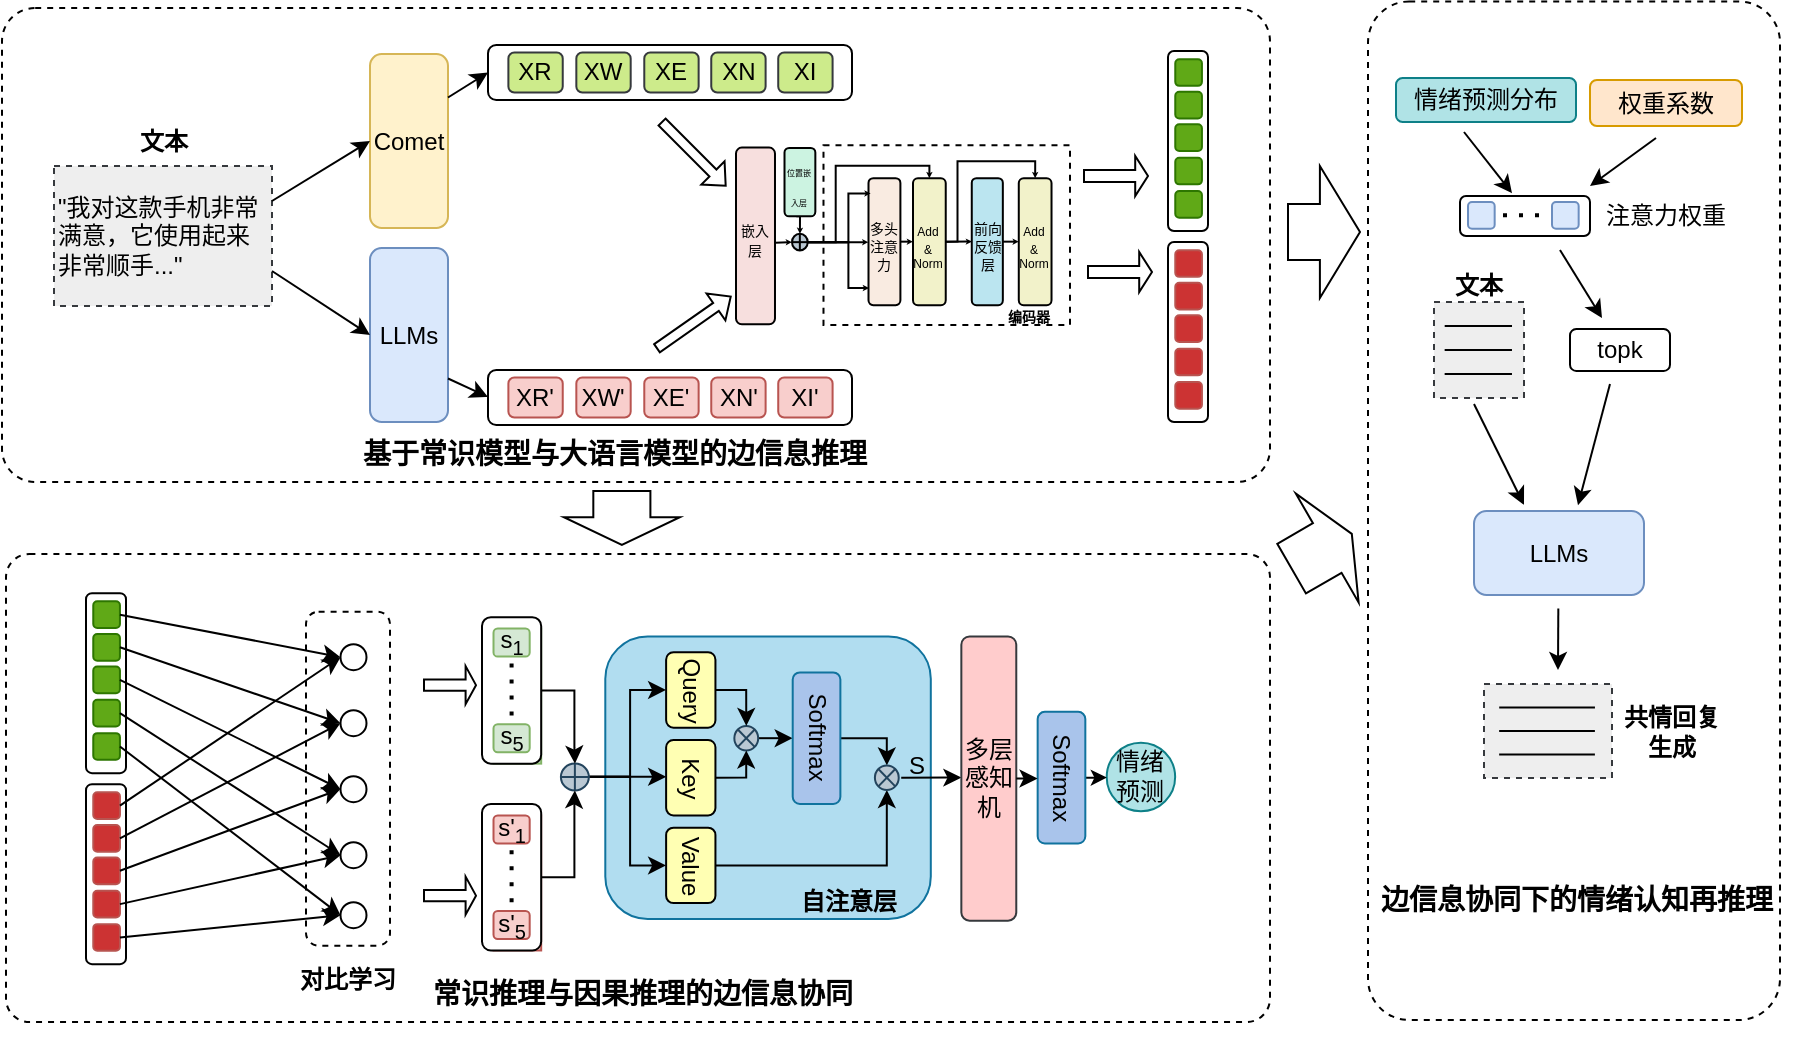 <mxfile version="24.0.1" type="github">
  <diagram name="第 1 页" id="E3gvmm7QXCJdXxmauFpD">
    <mxGraphModel dx="1789" dy="-487" grid="0" gridSize="10" guides="1" tooltips="1" connect="1" arrows="1" fold="1" page="0" pageScale="1" pageWidth="827" pageHeight="1169" math="0" shadow="0">
      <root>
        <mxCell id="0" />
        <mxCell id="1" parent="0" />
        <mxCell id="VYlJ1421ErhGMHmV_IGk-86" value="" style="rounded=1;whiteSpace=wrap;html=1;dashed=1;arcSize=7;" parent="1" vertex="1">
          <mxGeometry x="-396" y="1294" width="634" height="237" as="geometry" />
        </mxCell>
        <mxCell id="IsrD2tZtUcg1wsm33_JZ-1" value="&lt;div style=&quot;&quot;&gt;&quot;我对这款手机非常满意，它使用起来非常顺手...&quot;&lt;/div&gt;" style="rounded=0;whiteSpace=wrap;html=1;fillColor=#eeeeee;strokeColor=#36393d;align=left;dashed=1;glass=0;shadow=0;textShadow=0;" parent="1" vertex="1">
          <mxGeometry x="-370" y="1373" width="109" height="70" as="geometry" />
        </mxCell>
        <mxCell id="IsrD2tZtUcg1wsm33_JZ-4" style="edgeStyle=orthogonalEdgeStyle;rounded=0;orthogonalLoop=1;jettySize=auto;html=1;exitX=0.5;exitY=1;exitDx=0;exitDy=0;" parent="1" edge="1">
          <mxGeometry relative="1" as="geometry">
            <mxPoint x="-184.5" y="1386" as="sourcePoint" />
            <mxPoint x="-184.5" y="1386" as="targetPoint" />
          </mxGeometry>
        </mxCell>
        <mxCell id="IsrD2tZtUcg1wsm33_JZ-18" value="LLMs" style="rounded=1;whiteSpace=wrap;html=1;fillColor=#dae8fc;strokeColor=#6c8ebf;" parent="1" vertex="1">
          <mxGeometry x="-212" y="1414" width="39" height="87" as="geometry" />
        </mxCell>
        <mxCell id="Lb2ipH2LxgYpwke2-ka6-152" value="&lt;b&gt;文本&lt;/b&gt;" style="text;html=1;align=center;verticalAlign=middle;whiteSpace=wrap;rounded=0;" parent="1" vertex="1">
          <mxGeometry x="-345.5" y="1345.5" width="60" height="30" as="geometry" />
        </mxCell>
        <mxCell id="Lb2ipH2LxgYpwke2-ka6-155" value="" style="endArrow=classic;html=1;rounded=0;exitX=1;exitY=0.75;exitDx=0;exitDy=0;entryX=0;entryY=0.5;entryDx=0;entryDy=0;" parent="1" source="IsrD2tZtUcg1wsm33_JZ-1" target="IsrD2tZtUcg1wsm33_JZ-18" edge="1">
          <mxGeometry width="50" height="50" relative="1" as="geometry">
            <mxPoint x="-308" y="1552.5" as="sourcePoint" />
            <mxPoint x="-258" y="1502.5" as="targetPoint" />
          </mxGeometry>
        </mxCell>
        <mxCell id="VYlJ1421ErhGMHmV_IGk-4" value="Comet" style="rounded=1;whiteSpace=wrap;html=1;fillColor=#fff2cc;strokeColor=#d6b656;" parent="1" vertex="1">
          <mxGeometry x="-212" y="1317" width="39" height="87" as="geometry" />
        </mxCell>
        <mxCell id="VYlJ1421ErhGMHmV_IGk-5" value="" style="endArrow=classic;html=1;rounded=0;exitX=1;exitY=0.25;exitDx=0;exitDy=0;entryX=0;entryY=0.5;entryDx=0;entryDy=0;" parent="1" source="IsrD2tZtUcg1wsm33_JZ-1" target="VYlJ1421ErhGMHmV_IGk-4" edge="1">
          <mxGeometry width="50" height="50" relative="1" as="geometry">
            <mxPoint x="97" y="1343" as="sourcePoint" />
            <mxPoint x="147" y="1293" as="targetPoint" />
          </mxGeometry>
        </mxCell>
        <mxCell id="VYlJ1421ErhGMHmV_IGk-9" value="" style="group" parent="1" vertex="1" connectable="0">
          <mxGeometry x="-153" y="1312.5" width="182" height="27.5" as="geometry" />
        </mxCell>
        <mxCell id="VYlJ1421ErhGMHmV_IGk-6" value="" style="rounded=1;whiteSpace=wrap;html=1;" parent="VYlJ1421ErhGMHmV_IGk-9" vertex="1">
          <mxGeometry width="182" height="27.5" as="geometry" />
        </mxCell>
        <mxCell id="IsrD2tZtUcg1wsm33_JZ-76" value="XW" style="rounded=1;whiteSpace=wrap;html=1;fillColor=#cdeb8b;strokeColor=#36393d;" parent="VYlJ1421ErhGMHmV_IGk-9" vertex="1">
          <mxGeometry x="44.165" y="3.75" width="27.179" height="20" as="geometry" />
        </mxCell>
        <mxCell id="IsrD2tZtUcg1wsm33_JZ-75" value="XR" style="rounded=1;whiteSpace=wrap;html=1;fillColor=#cdeb8b;strokeColor=#36393d;" parent="VYlJ1421ErhGMHmV_IGk-9" vertex="1">
          <mxGeometry x="10.192" y="3.75" width="27.179" height="20" as="geometry" />
        </mxCell>
        <mxCell id="IsrD2tZtUcg1wsm33_JZ-77" value="XI" style="rounded=1;whiteSpace=wrap;html=1;fillColor=#cdeb8b;strokeColor=#36393d;" parent="VYlJ1421ErhGMHmV_IGk-9" vertex="1">
          <mxGeometry x="145.115" y="3.75" width="27.179" height="20" as="geometry" />
        </mxCell>
        <mxCell id="IsrD2tZtUcg1wsm33_JZ-78" value="XN" style="rounded=1;whiteSpace=wrap;html=1;fillColor=#cdeb8b;strokeColor=#36393d;" parent="VYlJ1421ErhGMHmV_IGk-9" vertex="1">
          <mxGeometry x="111.627" y="3.75" width="27.179" height="20" as="geometry" />
        </mxCell>
        <mxCell id="IsrD2tZtUcg1wsm33_JZ-79" value="XE" style="rounded=1;whiteSpace=wrap;html=1;fillColor=#cdeb8b;strokeColor=#36393d;" parent="VYlJ1421ErhGMHmV_IGk-9" vertex="1">
          <mxGeometry x="78.139" y="3.75" width="27.179" height="20" as="geometry" />
        </mxCell>
        <mxCell id="VYlJ1421ErhGMHmV_IGk-18" value="" style="group" parent="1" vertex="1" connectable="0">
          <mxGeometry x="-29" y="1362.58" width="167" height="90.84" as="geometry" />
        </mxCell>
        <mxCell id="IsrD2tZtUcg1wsm33_JZ-86" value="" style="rounded=0.5whiteSpace=wrap;html=1;dashed=1;strokeColor=#000000;" parent="VYlJ1421ErhGMHmV_IGk-18" vertex="1">
          <mxGeometry x="43.746" width="123.254" height="89.916" as="geometry" />
        </mxCell>
        <mxCell id="Lb2ipH2LxgYpwke2-ka6-89" value="&lt;font style=&quot;font-size: 7px;&quot;&gt;嵌入&lt;/font&gt;&lt;div style=&quot;font-size: 7px;&quot;&gt;&lt;font style=&quot;font-size: 7px;&quot;&gt;层&lt;/font&gt;&lt;/div&gt;" style="rounded=1;whiteSpace=wrap;html=1;fillColor=#F7DFDE;" parent="VYlJ1421ErhGMHmV_IGk-18" vertex="1">
          <mxGeometry y="1.232" width="19.493" height="88.377" as="geometry" />
        </mxCell>
        <mxCell id="Lb2ipH2LxgYpwke2-ka6-107" style="edgeStyle=orthogonalEdgeStyle;rounded=0;orthogonalLoop=1;jettySize=auto;html=1;exitX=0.5;exitY=1;exitDx=0;exitDy=0;endSize=0;" parent="VYlJ1421ErhGMHmV_IGk-18" edge="1">
          <mxGeometry relative="1" as="geometry">
            <mxPoint x="30.146" y="35.566" as="sourcePoint" />
            <mxPoint x="31.96" y="44.34" as="targetPoint" />
            <Array as="points">
              <mxPoint x="32" y="36" />
            </Array>
          </mxGeometry>
        </mxCell>
        <mxCell id="Lb2ipH2LxgYpwke2-ka6-106" value="&lt;font style=&quot;font-size: 4px;&quot;&gt;位置嵌入层&lt;/font&gt;" style="rounded=1;whiteSpace=wrap;html=1;fillColor=#CCF3E1;" parent="VYlJ1421ErhGMHmV_IGk-18" vertex="1">
          <mxGeometry x="24.253" y="1.386" width="15.413" height="34.18" as="geometry" />
        </mxCell>
        <mxCell id="Lb2ipH2LxgYpwke2-ka6-110" value="" style="shape=orEllipse;perimeter=ellipsePerimeter;whiteSpace=wrap;html=1;backgroundOutline=1;fillColor=#BAC8D3;" parent="VYlJ1421ErhGMHmV_IGk-18" vertex="1">
          <mxGeometry x="28" y="44.34" width="7.85" height="8.31" as="geometry" />
        </mxCell>
        <mxCell id="Lb2ipH2LxgYpwke2-ka6-78" value="&lt;font style=&quot;font-size: 7px;&quot;&gt;多头&lt;/font&gt;&lt;div style=&quot;font-size: 7px;&quot;&gt;&lt;font style=&quot;font-size: 7px;&quot;&gt;注意&lt;/font&gt;&lt;/div&gt;&lt;div style=&quot;font-size: 7px;&quot;&gt;力&lt;/div&gt;" style="rounded=1;whiteSpace=wrap;html=1;fillColor=#F9EBE1;" parent="VYlJ1421ErhGMHmV_IGk-18" vertex="1">
          <mxGeometry x="66.248" y="16.506" width="15.952" height="63.484" as="geometry" />
        </mxCell>
        <mxCell id="Lb2ipH2LxgYpwke2-ka6-146" style="edgeStyle=orthogonalEdgeStyle;rounded=0;orthogonalLoop=1;jettySize=auto;html=1;exitX=1;exitY=0.5;exitDx=0;exitDy=0;entryX=0;entryY=0.5;entryDx=0;entryDy=0;endSize=0;" parent="VYlJ1421ErhGMHmV_IGk-18" source="Lb2ipH2LxgYpwke2-ka6-110" target="Lb2ipH2LxgYpwke2-ka6-78" edge="1">
          <mxGeometry relative="1" as="geometry" />
        </mxCell>
        <mxCell id="Lb2ipH2LxgYpwke2-ka6-79" value="&lt;font style=&quot;font-size: 6px;&quot;&gt;Add&lt;/font&gt;&lt;div style=&quot;font-size: 6px;&quot;&gt;&lt;font style=&quot;font-size: 6px;&quot;&gt;&amp;amp; Norm&lt;/font&gt;&lt;/div&gt;" style="rounded=1;whiteSpace=wrap;html=1;fillColor=#F2F2CA;" parent="VYlJ1421ErhGMHmV_IGk-18" vertex="1">
          <mxGeometry x="88.498" y="16.506" width="16.372" height="63.484" as="geometry" />
        </mxCell>
        <mxCell id="Lb2ipH2LxgYpwke2-ka6-80" value="&lt;font style=&quot;font-size: 7px;&quot;&gt;前向&lt;/font&gt;&lt;div style=&quot;font-size: 7px;&quot;&gt;&lt;font style=&quot;font-size: 7px;&quot;&gt;反馈层&lt;/font&gt;&lt;/div&gt;" style="rounded=1;whiteSpace=wrap;html=1;fillColor=#BBE5F0;" parent="VYlJ1421ErhGMHmV_IGk-18" vertex="1">
          <mxGeometry x="117.884" y="16.506" width="15.533" height="63.484" as="geometry" />
        </mxCell>
        <mxCell id="Lb2ipH2LxgYpwke2-ka6-147" style="edgeStyle=orthogonalEdgeStyle;rounded=0;orthogonalLoop=1;jettySize=auto;html=1;exitX=1;exitY=0.5;exitDx=0;exitDy=0;entryX=0.5;entryY=0;entryDx=0;entryDy=0;endSize=0;" parent="VYlJ1421ErhGMHmV_IGk-18" source="Lb2ipH2LxgYpwke2-ka6-110" target="Lb2ipH2LxgYpwke2-ka6-79" edge="1">
          <mxGeometry relative="1" as="geometry">
            <Array as="points">
              <mxPoint x="49.866" y="48.499" />
              <mxPoint x="49.866" y="10.316" />
              <mxPoint x="96.558" y="10.316" />
            </Array>
          </mxGeometry>
        </mxCell>
        <mxCell id="Lb2ipH2LxgYpwke2-ka6-82" style="edgeStyle=orthogonalEdgeStyle;rounded=0;orthogonalLoop=1;jettySize=auto;html=1;exitX=1;exitY=0.5;exitDx=0;exitDy=0;endSize=0;" parent="VYlJ1421ErhGMHmV_IGk-18" source="Lb2ipH2LxgYpwke2-ka6-79" edge="1">
          <mxGeometry relative="1" as="geometry">
            <mxPoint x="118" y="48" as="targetPoint" />
          </mxGeometry>
        </mxCell>
        <mxCell id="Lb2ipH2LxgYpwke2-ka6-81" value="&lt;font style=&quot;font-size: 6px;&quot;&gt;Add&lt;/font&gt;&lt;div style=&quot;font-size: 6px;&quot;&gt;&lt;font style=&quot;font-size: 6px;&quot;&gt;&amp;amp; Norm&lt;/font&gt;&lt;/div&gt;" style="rounded=1;whiteSpace=wrap;html=1;fillColor=#F2F2CA;" parent="VYlJ1421ErhGMHmV_IGk-18" vertex="1">
          <mxGeometry x="141.392" y="16.506" width="16.372" height="63.484" as="geometry" />
        </mxCell>
        <mxCell id="Lb2ipH2LxgYpwke2-ka6-83" style="edgeStyle=orthogonalEdgeStyle;rounded=0;orthogonalLoop=1;jettySize=auto;html=1;exitX=1;exitY=0.5;exitDx=0;exitDy=0;entryX=0.5;entryY=0;entryDx=0;entryDy=0;endSize=0;" parent="VYlJ1421ErhGMHmV_IGk-18" source="Lb2ipH2LxgYpwke2-ka6-79" target="Lb2ipH2LxgYpwke2-ka6-81" edge="1">
          <mxGeometry relative="1" as="geometry">
            <Array as="points">
              <mxPoint x="110.747" y="48.248" />
              <mxPoint x="110.747" y="8.041" />
              <mxPoint x="149.788" y="8.041" />
            </Array>
          </mxGeometry>
        </mxCell>
        <mxCell id="Lb2ipH2LxgYpwke2-ka6-141" value="&lt;b&gt;&lt;font style=&quot;font-size: 7px;&quot;&gt;编码器&lt;/font&gt;&lt;/b&gt;" style="text;html=1;align=center;verticalAlign=middle;whiteSpace=wrap;rounded=0;" parent="VYlJ1421ErhGMHmV_IGk-18" vertex="1">
          <mxGeometry x="133.418" y="79.992" width="27.199" height="9.238" as="geometry" />
        </mxCell>
        <mxCell id="Lb2ipH2LxgYpwke2-ka6-148" style="edgeStyle=orthogonalEdgeStyle;rounded=0;orthogonalLoop=1;jettySize=auto;html=1;exitX=1;exitY=0.5;exitDx=0;exitDy=0;entryX=0;entryY=0.5;entryDx=0;entryDy=0;endSize=0;" parent="VYlJ1421ErhGMHmV_IGk-18" source="Lb2ipH2LxgYpwke2-ka6-78" target="Lb2ipH2LxgYpwke2-ka6-79" edge="1">
          <mxGeometry relative="1" as="geometry" />
        </mxCell>
        <mxCell id="Lb2ipH2LxgYpwke2-ka6-144" style="edgeStyle=orthogonalEdgeStyle;rounded=0;orthogonalLoop=1;jettySize=auto;html=1;exitX=1;exitY=0.5;exitDx=0;exitDy=0;entryX=0.067;entryY=0.12;entryDx=0;entryDy=0;entryPerimeter=0;endSize=0;" parent="VYlJ1421ErhGMHmV_IGk-18" source="Lb2ipH2LxgYpwke2-ka6-110" target="Lb2ipH2LxgYpwke2-ka6-78" edge="1">
          <mxGeometry relative="1" as="geometry">
            <Array as="points">
              <mxPoint x="56.212" y="48.499" />
              <mxPoint x="56.212" y="24.173" />
            </Array>
          </mxGeometry>
        </mxCell>
        <mxCell id="Lb2ipH2LxgYpwke2-ka6-149" style="edgeStyle=orthogonalEdgeStyle;rounded=0;orthogonalLoop=1;jettySize=auto;html=1;exitX=1;exitY=0.5;exitDx=0;exitDy=0;entryX=0;entryY=0.5;entryDx=0;entryDy=0;endSize=0;" parent="VYlJ1421ErhGMHmV_IGk-18" source="Lb2ipH2LxgYpwke2-ka6-80" target="Lb2ipH2LxgYpwke2-ka6-81" edge="1">
          <mxGeometry relative="1" as="geometry" />
        </mxCell>
        <mxCell id="Lb2ipH2LxgYpwke2-ka6-145" style="edgeStyle=orthogonalEdgeStyle;rounded=0;orthogonalLoop=1;jettySize=auto;html=1;exitX=1;exitY=0.5;exitDx=0;exitDy=0;entryX=0.016;entryY=0.865;entryDx=0;entryDy=0;entryPerimeter=0;endSize=0;" parent="VYlJ1421ErhGMHmV_IGk-18" source="Lb2ipH2LxgYpwke2-ka6-110" target="Lb2ipH2LxgYpwke2-ka6-78" edge="1">
          <mxGeometry relative="1" as="geometry">
            <Array as="points">
              <mxPoint x="56.212" y="48.499" />
              <mxPoint x="56.212" y="71.286" />
            </Array>
          </mxGeometry>
        </mxCell>
        <mxCell id="VYlJ1421ErhGMHmV_IGk-25" value="" style="endArrow=classic;html=1;rounded=0;exitX=1.006;exitY=0.538;exitDx=0;exitDy=0;exitPerimeter=0;entryX=0;entryY=0.5;entryDx=0;entryDy=0;endSize=0;" parent="VYlJ1421ErhGMHmV_IGk-18" source="Lb2ipH2LxgYpwke2-ka6-89" target="Lb2ipH2LxgYpwke2-ka6-110" edge="1">
          <mxGeometry width="50" height="50" relative="1" as="geometry">
            <mxPoint x="27" y="68" as="sourcePoint" />
            <mxPoint x="77" y="18" as="targetPoint" />
          </mxGeometry>
        </mxCell>
        <mxCell id="VYlJ1421ErhGMHmV_IGk-29" value="" style="shape=singleArrow;whiteSpace=wrap;html=1;rotation=45;" parent="1" vertex="1">
          <mxGeometry x="-72.57" y="1358.72" width="45" height="16.42" as="geometry" />
        </mxCell>
        <mxCell id="VYlJ1421ErhGMHmV_IGk-31" value="" style="shape=singleArrow;whiteSpace=wrap;html=1;rotation=-35;" parent="1" vertex="1">
          <mxGeometry x="-72.57" y="1443" width="45" height="16.42" as="geometry" />
        </mxCell>
        <mxCell id="VYlJ1421ErhGMHmV_IGk-33" value="" style="endArrow=classic;html=1;rounded=0;exitX=1;exitY=0.25;exitDx=0;exitDy=0;entryX=0;entryY=0.5;entryDx=0;entryDy=0;" parent="1" source="VYlJ1421ErhGMHmV_IGk-4" target="VYlJ1421ErhGMHmV_IGk-6" edge="1">
          <mxGeometry width="50" height="50" relative="1" as="geometry">
            <mxPoint x="44" y="1418" as="sourcePoint" />
            <mxPoint x="94" y="1368" as="targetPoint" />
          </mxGeometry>
        </mxCell>
        <mxCell id="VYlJ1421ErhGMHmV_IGk-34" value="" style="endArrow=classic;html=1;rounded=0;exitX=1;exitY=0.75;exitDx=0;exitDy=0;entryX=0;entryY=0.5;entryDx=0;entryDy=0;" parent="1" source="IsrD2tZtUcg1wsm33_JZ-18" edge="1">
          <mxGeometry width="50" height="50" relative="1" as="geometry">
            <mxPoint x="-146" y="1438" as="sourcePoint" />
            <mxPoint x="-153" y="1488.5" as="targetPoint" />
          </mxGeometry>
        </mxCell>
        <mxCell id="VYlJ1421ErhGMHmV_IGk-67" value="" style="group" parent="1" vertex="1" connectable="0">
          <mxGeometry x="187" y="1315.5" width="20" height="90" as="geometry" />
        </mxCell>
        <mxCell id="VYlJ1421ErhGMHmV_IGk-66" value="" style="rounded=1;whiteSpace=wrap;html=1;" parent="VYlJ1421ErhGMHmV_IGk-67" vertex="1">
          <mxGeometry width="20" height="90" as="geometry" />
        </mxCell>
        <mxCell id="VYlJ1421ErhGMHmV_IGk-39" value="" style="rounded=1;whiteSpace=wrap;html=1;fillColor=#60a917;fontColor=#ffffff;strokeColor=#2D7600;" parent="VYlJ1421ErhGMHmV_IGk-67" vertex="1">
          <mxGeometry x="3.636" y="4.1" width="13.333" height="13.333" as="geometry" />
        </mxCell>
        <mxCell id="VYlJ1421ErhGMHmV_IGk-40" value="" style="rounded=1;whiteSpace=wrap;html=1;fillColor=#60a917;fontColor=#ffffff;strokeColor=#2D7600;" parent="VYlJ1421ErhGMHmV_IGk-67" vertex="1">
          <mxGeometry x="3.636" y="20.417" width="13.333" height="13.333" as="geometry" />
        </mxCell>
        <mxCell id="VYlJ1421ErhGMHmV_IGk-41" value="" style="rounded=1;whiteSpace=wrap;html=1;fillColor=#60a917;fontColor=#ffffff;strokeColor=#2D7600;" parent="VYlJ1421ErhGMHmV_IGk-67" vertex="1">
          <mxGeometry x="3.636" y="36.667" width="13.333" height="13.333" as="geometry" />
        </mxCell>
        <mxCell id="VYlJ1421ErhGMHmV_IGk-42" value="" style="rounded=1;whiteSpace=wrap;html=1;fillColor=#60a917;fontColor=#ffffff;strokeColor=#2D7600;" parent="VYlJ1421ErhGMHmV_IGk-67" vertex="1">
          <mxGeometry x="3.636" y="53.333" width="13.333" height="13.333" as="geometry" />
        </mxCell>
        <mxCell id="VYlJ1421ErhGMHmV_IGk-43" value="" style="rounded=1;whiteSpace=wrap;html=1;fillColor=#60a917;fontColor=#ffffff;strokeColor=#2D7600;" parent="VYlJ1421ErhGMHmV_IGk-67" vertex="1">
          <mxGeometry x="3.636" y="70" width="13.333" height="13.333" as="geometry" />
        </mxCell>
        <mxCell id="VYlJ1421ErhGMHmV_IGk-68" value="" style="group" parent="1" vertex="1" connectable="0">
          <mxGeometry x="-153" y="1475" width="182" height="27.5" as="geometry" />
        </mxCell>
        <mxCell id="VYlJ1421ErhGMHmV_IGk-69" value="" style="rounded=1;whiteSpace=wrap;html=1;" parent="VYlJ1421ErhGMHmV_IGk-68" vertex="1">
          <mxGeometry width="182" height="27.5" as="geometry" />
        </mxCell>
        <mxCell id="VYlJ1421ErhGMHmV_IGk-70" value="XW&#39;" style="rounded=1;whiteSpace=wrap;html=1;fillColor=#f8cecc;strokeColor=#b85450;" parent="VYlJ1421ErhGMHmV_IGk-68" vertex="1">
          <mxGeometry x="44.165" y="3.75" width="27.179" height="20" as="geometry" />
        </mxCell>
        <mxCell id="VYlJ1421ErhGMHmV_IGk-71" value="XR&#39;" style="rounded=1;whiteSpace=wrap;html=1;fillColor=#f8cecc;strokeColor=#b85450;" parent="VYlJ1421ErhGMHmV_IGk-68" vertex="1">
          <mxGeometry x="10.192" y="3.75" width="27.179" height="20" as="geometry" />
        </mxCell>
        <mxCell id="VYlJ1421ErhGMHmV_IGk-72" value="XI&#39;" style="rounded=1;whiteSpace=wrap;html=1;fillColor=#f8cecc;strokeColor=#b85450;" parent="VYlJ1421ErhGMHmV_IGk-68" vertex="1">
          <mxGeometry x="145.115" y="3.75" width="27.179" height="20" as="geometry" />
        </mxCell>
        <mxCell id="VYlJ1421ErhGMHmV_IGk-73" value="XN&#39;" style="rounded=1;whiteSpace=wrap;html=1;fillColor=#f8cecc;strokeColor=#b85450;" parent="VYlJ1421ErhGMHmV_IGk-68" vertex="1">
          <mxGeometry x="111.627" y="3.75" width="27.179" height="20" as="geometry" />
        </mxCell>
        <mxCell id="VYlJ1421ErhGMHmV_IGk-74" value="XE&#39;" style="rounded=1;whiteSpace=wrap;html=1;fillColor=#f8cecc;strokeColor=#b85450;" parent="VYlJ1421ErhGMHmV_IGk-68" vertex="1">
          <mxGeometry x="78.139" y="3.75" width="27.179" height="20" as="geometry" />
        </mxCell>
        <mxCell id="VYlJ1421ErhGMHmV_IGk-75" value="" style="group" parent="1" vertex="1" connectable="0">
          <mxGeometry x="187" y="1411" width="20" height="90" as="geometry" />
        </mxCell>
        <mxCell id="VYlJ1421ErhGMHmV_IGk-76" value="" style="rounded=1;whiteSpace=wrap;html=1;" parent="VYlJ1421ErhGMHmV_IGk-75" vertex="1">
          <mxGeometry width="20" height="90" as="geometry" />
        </mxCell>
        <mxCell id="VYlJ1421ErhGMHmV_IGk-77" value="" style="rounded=1;whiteSpace=wrap;html=1;fillColor=#CC3333;strokeColor=#b85450;" parent="VYlJ1421ErhGMHmV_IGk-75" vertex="1">
          <mxGeometry x="3.636" y="4.1" width="13.333" height="13.333" as="geometry" />
        </mxCell>
        <mxCell id="VYlJ1421ErhGMHmV_IGk-78" value="" style="rounded=1;whiteSpace=wrap;html=1;fillColor=#CC3333;strokeColor=#b85450;" parent="VYlJ1421ErhGMHmV_IGk-75" vertex="1">
          <mxGeometry x="3.636" y="20.417" width="13.333" height="13.333" as="geometry" />
        </mxCell>
        <mxCell id="VYlJ1421ErhGMHmV_IGk-79" value="" style="rounded=1;whiteSpace=wrap;html=1;fillColor=#CC3333;strokeColor=#b85450;" parent="VYlJ1421ErhGMHmV_IGk-75" vertex="1">
          <mxGeometry x="3.636" y="36.667" width="13.333" height="13.333" as="geometry" />
        </mxCell>
        <mxCell id="VYlJ1421ErhGMHmV_IGk-80" value="" style="rounded=1;whiteSpace=wrap;html=1;fillColor=#CC3333;strokeColor=#b85450;" parent="VYlJ1421ErhGMHmV_IGk-75" vertex="1">
          <mxGeometry x="3.636" y="53.333" width="13.333" height="13.333" as="geometry" />
        </mxCell>
        <mxCell id="VYlJ1421ErhGMHmV_IGk-81" value="" style="rounded=1;whiteSpace=wrap;html=1;fillColor=#CC3333;strokeColor=#b85450;" parent="VYlJ1421ErhGMHmV_IGk-75" vertex="1">
          <mxGeometry x="3.636" y="70" width="13.333" height="13.333" as="geometry" />
        </mxCell>
        <mxCell id="VYlJ1421ErhGMHmV_IGk-82" value="" style="shape=singleArrow;whiteSpace=wrap;html=1;" parent="1" vertex="1">
          <mxGeometry x="145" y="1368" width="32" height="20" as="geometry" />
        </mxCell>
        <mxCell id="VYlJ1421ErhGMHmV_IGk-84" value="" style="shape=singleArrow;whiteSpace=wrap;html=1;" parent="1" vertex="1">
          <mxGeometry x="147" y="1416" width="32" height="20" as="geometry" />
        </mxCell>
        <mxCell id="VYlJ1421ErhGMHmV_IGk-254" value="" style="rounded=1;whiteSpace=wrap;html=1;dashed=1;arcSize=10;" parent="1" vertex="1">
          <mxGeometry x="287" y="1290.72" width="206" height="509.28" as="geometry" />
        </mxCell>
        <mxCell id="sT9Bp3foK0Qk9FZyfoIk-2" value="情绪预测分布" style="rounded=1;whiteSpace=wrap;html=1;fillColor=#B0E3E6;strokeColor=#0E8088;" vertex="1" parent="1">
          <mxGeometry x="301" y="1329" width="90" height="22" as="geometry" />
        </mxCell>
        <mxCell id="sT9Bp3foK0Qk9FZyfoIk-3" value="权重系数" style="rounded=1;whiteSpace=wrap;html=1;fillColor=#ffe6cc;strokeColor=#d79b00;" vertex="1" parent="1">
          <mxGeometry x="398" y="1330" width="76" height="23" as="geometry" />
        </mxCell>
        <mxCell id="sT9Bp3foK0Qk9FZyfoIk-5" value="" style="group;rotation=-90;" vertex="1" connectable="0" parent="1">
          <mxGeometry x="368" y="1353" width="106" height="90" as="geometry" />
        </mxCell>
        <mxCell id="sT9Bp3foK0Qk9FZyfoIk-6" value="" style="rounded=1;whiteSpace=wrap;html=1;rotation=-90;" vertex="1" parent="sT9Bp3foK0Qk9FZyfoIk-5">
          <mxGeometry x="-12.5" y="12.5" width="20" height="65" as="geometry" />
        </mxCell>
        <mxCell id="sT9Bp3foK0Qk9FZyfoIk-7" value="" style="rounded=1;whiteSpace=wrap;html=1;fillColor=#dae8fc;strokeColor=#6c8ebf;rotation=-90;" vertex="1" parent="sT9Bp3foK0Qk9FZyfoIk-5">
          <mxGeometry x="-31" y="38" width="13.333" height="13.333" as="geometry" />
        </mxCell>
        <mxCell id="sT9Bp3foK0Qk9FZyfoIk-10" value="" style="rounded=1;whiteSpace=wrap;html=1;fillColor=#dae8fc;strokeColor=#6c8ebf;rotation=-90;" vertex="1" parent="sT9Bp3foK0Qk9FZyfoIk-5">
          <mxGeometry x="11" y="38" width="13.333" height="13.333" as="geometry" />
        </mxCell>
        <mxCell id="sT9Bp3foK0Qk9FZyfoIk-12" value="" style="endArrow=none;dashed=1;html=1;dashPattern=1 3;strokeWidth=2;rounded=0;" edge="1" parent="sT9Bp3foK0Qk9FZyfoIk-5">
          <mxGeometry width="50" height="50" relative="1" as="geometry">
            <mxPoint x="-13.5" y="44.66" as="sourcePoint" />
            <mxPoint x="8.5" y="44.66" as="targetPoint" />
          </mxGeometry>
        </mxCell>
        <mxCell id="sT9Bp3foK0Qk9FZyfoIk-20" value="注意力权重" style="text;html=1;align=center;verticalAlign=middle;whiteSpace=wrap;rounded=0;" vertex="1" parent="sT9Bp3foK0Qk9FZyfoIk-5">
          <mxGeometry x="30" y="30" width="76" height="30" as="geometry" />
        </mxCell>
        <mxCell id="sT9Bp3foK0Qk9FZyfoIk-30" value="" style="endArrow=classic;html=1;rounded=0;entryX=0;entryY=0;entryDx=0;entryDy=0;" edge="1" parent="sT9Bp3foK0Qk9FZyfoIk-5" target="sT9Bp3foK0Qk9FZyfoIk-20">
          <mxGeometry width="50" height="50" relative="1" as="geometry">
            <mxPoint x="63" y="6" as="sourcePoint" />
            <mxPoint x="34" y="35" as="targetPoint" />
          </mxGeometry>
        </mxCell>
        <mxCell id="sT9Bp3foK0Qk9FZyfoIk-31" value="" style="endArrow=classic;html=1;rounded=0;" edge="1" parent="sT9Bp3foK0Qk9FZyfoIk-5">
          <mxGeometry width="50" height="50" relative="1" as="geometry">
            <mxPoint x="15" y="62" as="sourcePoint" />
            <mxPoint x="36" y="96" as="targetPoint" />
          </mxGeometry>
        </mxCell>
        <mxCell id="sT9Bp3foK0Qk9FZyfoIk-18" value="" style="group" vertex="1" connectable="0" parent="1">
          <mxGeometry x="320" y="1441" width="45" height="48" as="geometry" />
        </mxCell>
        <mxCell id="sT9Bp3foK0Qk9FZyfoIk-13" value="&lt;div style=&quot;&quot;&gt;&lt;br&gt;&lt;/div&gt;" style="rounded=0;whiteSpace=wrap;html=1;fillColor=#eeeeee;strokeColor=#36393d;align=left;dashed=1;glass=0;shadow=0;textShadow=0;" vertex="1" parent="sT9Bp3foK0Qk9FZyfoIk-18">
          <mxGeometry width="45" height="48" as="geometry" />
        </mxCell>
        <mxCell id="sT9Bp3foK0Qk9FZyfoIk-17" value="" style="group" vertex="1" connectable="0" parent="sT9Bp3foK0Qk9FZyfoIk-18">
          <mxGeometry x="5.326" y="12" width="33.681" height="24" as="geometry" />
        </mxCell>
        <mxCell id="sT9Bp3foK0Qk9FZyfoIk-14" value="" style="endArrow=none;html=1;rounded=0;" edge="1" parent="sT9Bp3foK0Qk9FZyfoIk-17">
          <mxGeometry width="50" height="50" relative="1" as="geometry">
            <mxPoint x="0.02" as="sourcePoint" />
            <mxPoint x="33.681" as="targetPoint" />
          </mxGeometry>
        </mxCell>
        <mxCell id="sT9Bp3foK0Qk9FZyfoIk-15" value="" style="endArrow=none;html=1;rounded=0;" edge="1" parent="sT9Bp3foK0Qk9FZyfoIk-17">
          <mxGeometry width="50" height="50" relative="1" as="geometry">
            <mxPoint y="12" as="sourcePoint" />
            <mxPoint x="33.661" y="12" as="targetPoint" />
          </mxGeometry>
        </mxCell>
        <mxCell id="sT9Bp3foK0Qk9FZyfoIk-16" value="" style="endArrow=none;html=1;rounded=0;" edge="1" parent="sT9Bp3foK0Qk9FZyfoIk-17">
          <mxGeometry width="50" height="50" relative="1" as="geometry">
            <mxPoint y="24" as="sourcePoint" />
            <mxPoint x="33.661" y="24" as="targetPoint" />
          </mxGeometry>
        </mxCell>
        <mxCell id="sT9Bp3foK0Qk9FZyfoIk-19" value="topk" style="rounded=1;whiteSpace=wrap;html=1;" vertex="1" parent="1">
          <mxGeometry x="388" y="1454.5" width="50" height="21" as="geometry" />
        </mxCell>
        <mxCell id="sT9Bp3foK0Qk9FZyfoIk-21" value="LLMs" style="rounded=1;whiteSpace=wrap;html=1;fillColor=#dae8fc;strokeColor=#6c8ebf;" vertex="1" parent="1">
          <mxGeometry x="340" y="1545.5" width="85" height="42" as="geometry" />
        </mxCell>
        <mxCell id="sT9Bp3foK0Qk9FZyfoIk-22" value="" style="group" vertex="1" connectable="0" parent="1">
          <mxGeometry x="345" y="1632" width="64" height="47" as="geometry" />
        </mxCell>
        <mxCell id="sT9Bp3foK0Qk9FZyfoIk-23" value="&lt;div style=&quot;&quot;&gt;&lt;br&gt;&lt;/div&gt;" style="rounded=0;whiteSpace=wrap;html=1;fillColor=#eeeeee;strokeColor=#36393d;align=left;dashed=1;glass=0;shadow=0;textShadow=0;" vertex="1" parent="sT9Bp3foK0Qk9FZyfoIk-22">
          <mxGeometry width="64" height="47" as="geometry" />
        </mxCell>
        <mxCell id="sT9Bp3foK0Qk9FZyfoIk-24" value="" style="group" vertex="1" connectable="0" parent="sT9Bp3foK0Qk9FZyfoIk-22">
          <mxGeometry x="7.575" y="11.75" width="47.902" height="23.5" as="geometry" />
        </mxCell>
        <mxCell id="sT9Bp3foK0Qk9FZyfoIk-25" value="" style="endArrow=none;html=1;rounded=0;" edge="1" parent="sT9Bp3foK0Qk9FZyfoIk-24">
          <mxGeometry width="50" height="50" relative="1" as="geometry">
            <mxPoint x="0.029" as="sourcePoint" />
            <mxPoint x="47.902" as="targetPoint" />
          </mxGeometry>
        </mxCell>
        <mxCell id="sT9Bp3foK0Qk9FZyfoIk-26" value="" style="endArrow=none;html=1;rounded=0;" edge="1" parent="sT9Bp3foK0Qk9FZyfoIk-24">
          <mxGeometry width="50" height="50" relative="1" as="geometry">
            <mxPoint y="11.75" as="sourcePoint" />
            <mxPoint x="47.873" y="11.75" as="targetPoint" />
          </mxGeometry>
        </mxCell>
        <mxCell id="sT9Bp3foK0Qk9FZyfoIk-27" value="" style="endArrow=none;html=1;rounded=0;" edge="1" parent="sT9Bp3foK0Qk9FZyfoIk-24">
          <mxGeometry width="50" height="50" relative="1" as="geometry">
            <mxPoint y="23.5" as="sourcePoint" />
            <mxPoint x="47.873" y="23.5" as="targetPoint" />
          </mxGeometry>
        </mxCell>
        <mxCell id="sT9Bp3foK0Qk9FZyfoIk-28" value="" style="endArrow=classic;html=1;rounded=0;" edge="1" parent="1">
          <mxGeometry width="50" height="50" relative="1" as="geometry">
            <mxPoint x="335" y="1356" as="sourcePoint" />
            <mxPoint x="359" y="1386.58" as="targetPoint" />
          </mxGeometry>
        </mxCell>
        <mxCell id="sT9Bp3foK0Qk9FZyfoIk-32" value="" style="endArrow=classic;html=1;rounded=0;" edge="1" parent="1">
          <mxGeometry width="50" height="50" relative="1" as="geometry">
            <mxPoint x="340" y="1492" as="sourcePoint" />
            <mxPoint x="365" y="1542.43" as="targetPoint" />
          </mxGeometry>
        </mxCell>
        <mxCell id="sT9Bp3foK0Qk9FZyfoIk-33" value="" style="endArrow=classic;html=1;rounded=0;" edge="1" parent="1">
          <mxGeometry width="50" height="50" relative="1" as="geometry">
            <mxPoint x="408" y="1482" as="sourcePoint" />
            <mxPoint x="392" y="1542.58" as="targetPoint" />
          </mxGeometry>
        </mxCell>
        <mxCell id="sT9Bp3foK0Qk9FZyfoIk-34" value="" style="endArrow=classic;html=1;rounded=0;" edge="1" parent="1">
          <mxGeometry width="50" height="50" relative="1" as="geometry">
            <mxPoint x="382.16" y="1594.25" as="sourcePoint" />
            <mxPoint x="382" y="1625" as="targetPoint" />
          </mxGeometry>
        </mxCell>
        <mxCell id="sT9Bp3foK0Qk9FZyfoIk-35" value="共情回复生成" style="text;html=1;align=center;verticalAlign=middle;whiteSpace=wrap;rounded=0;fontStyle=1" vertex="1" parent="1">
          <mxGeometry x="409" y="1640.5" width="60" height="30" as="geometry" />
        </mxCell>
        <mxCell id="sT9Bp3foK0Qk9FZyfoIk-36" value="文本" style="text;html=1;align=center;verticalAlign=middle;whiteSpace=wrap;rounded=0;fontStyle=1" vertex="1" parent="1">
          <mxGeometry x="327" y="1421" width="31" height="24" as="geometry" />
        </mxCell>
        <mxCell id="sT9Bp3foK0Qk9FZyfoIk-37" value="" style="group" vertex="1" connectable="0" parent="1">
          <mxGeometry x="-394" y="1567" width="637" height="242.57" as="geometry" />
        </mxCell>
        <mxCell id="VYlJ1421ErhGMHmV_IGk-256" value="" style="rounded=1;whiteSpace=wrap;html=1;dashed=1;arcSize=5;" parent="sT9Bp3foK0Qk9FZyfoIk-37" vertex="1">
          <mxGeometry width="632" height="234" as="geometry" />
        </mxCell>
        <mxCell id="IsrD2tZtUcg1wsm33_JZ-153" value="&lt;b&gt;对比学习&lt;/b&gt;" style="text;html=1;align=center;verticalAlign=middle;whiteSpace=wrap;rounded=0;" parent="sT9Bp3foK0Qk9FZyfoIk-37" vertex="1">
          <mxGeometry x="141" y="197.57" width="60" height="30" as="geometry" />
        </mxCell>
        <mxCell id="IsrD2tZtUcg1wsm33_JZ-19" style="edgeStyle=orthogonalEdgeStyle;rounded=0;orthogonalLoop=1;jettySize=auto;html=1;exitX=0.5;exitY=1;exitDx=0;exitDy=0;" parent="sT9Bp3foK0Qk9FZyfoIk-37" edge="1">
          <mxGeometry relative="1" as="geometry">
            <mxPoint x="171.5" y="15.57" as="sourcePoint" />
            <mxPoint x="171.5" y="15.57" as="targetPoint" />
          </mxGeometry>
        </mxCell>
        <mxCell id="VYlJ1421ErhGMHmV_IGk-116" value="" style="group" parent="sT9Bp3foK0Qk9FZyfoIk-37" vertex="1" connectable="0">
          <mxGeometry x="40" y="19.57" width="20" height="185.5" as="geometry" />
        </mxCell>
        <mxCell id="VYlJ1421ErhGMHmV_IGk-102" value="" style="group" parent="VYlJ1421ErhGMHmV_IGk-116" vertex="1" connectable="0">
          <mxGeometry width="20" height="90" as="geometry" />
        </mxCell>
        <mxCell id="VYlJ1421ErhGMHmV_IGk-103" value="" style="rounded=1;whiteSpace=wrap;html=1;" parent="VYlJ1421ErhGMHmV_IGk-102" vertex="1">
          <mxGeometry width="20" height="90" as="geometry" />
        </mxCell>
        <mxCell id="VYlJ1421ErhGMHmV_IGk-104" value="" style="rounded=1;whiteSpace=wrap;html=1;fillColor=#60a917;fontColor=#ffffff;strokeColor=#2D7600;" parent="VYlJ1421ErhGMHmV_IGk-102" vertex="1">
          <mxGeometry x="3.636" y="4.1" width="13.333" height="13.333" as="geometry" />
        </mxCell>
        <mxCell id="VYlJ1421ErhGMHmV_IGk-105" value="" style="rounded=1;whiteSpace=wrap;html=1;fillColor=#60a917;fontColor=#ffffff;strokeColor=#2D7600;" parent="VYlJ1421ErhGMHmV_IGk-102" vertex="1">
          <mxGeometry x="3.636" y="20.417" width="13.333" height="13.333" as="geometry" />
        </mxCell>
        <mxCell id="VYlJ1421ErhGMHmV_IGk-106" value="" style="rounded=1;whiteSpace=wrap;html=1;fillColor=#60a917;fontColor=#ffffff;strokeColor=#2D7600;" parent="VYlJ1421ErhGMHmV_IGk-102" vertex="1">
          <mxGeometry x="3.636" y="36.667" width="13.333" height="13.333" as="geometry" />
        </mxCell>
        <mxCell id="VYlJ1421ErhGMHmV_IGk-107" value="" style="rounded=1;whiteSpace=wrap;html=1;fillColor=#60a917;fontColor=#ffffff;strokeColor=#2D7600;" parent="VYlJ1421ErhGMHmV_IGk-102" vertex="1">
          <mxGeometry x="3.636" y="53.333" width="13.333" height="13.333" as="geometry" />
        </mxCell>
        <mxCell id="VYlJ1421ErhGMHmV_IGk-108" value="" style="rounded=1;whiteSpace=wrap;html=1;fillColor=#60a917;fontColor=#ffffff;strokeColor=#2D7600;" parent="VYlJ1421ErhGMHmV_IGk-102" vertex="1">
          <mxGeometry x="3.636" y="70" width="13.333" height="13.333" as="geometry" />
        </mxCell>
        <mxCell id="VYlJ1421ErhGMHmV_IGk-109" value="" style="group" parent="VYlJ1421ErhGMHmV_IGk-116" vertex="1" connectable="0">
          <mxGeometry y="95.5" width="20" height="90" as="geometry" />
        </mxCell>
        <mxCell id="VYlJ1421ErhGMHmV_IGk-110" value="" style="rounded=1;whiteSpace=wrap;html=1;" parent="VYlJ1421ErhGMHmV_IGk-109" vertex="1">
          <mxGeometry width="20" height="90" as="geometry" />
        </mxCell>
        <mxCell id="VYlJ1421ErhGMHmV_IGk-111" value="" style="rounded=1;whiteSpace=wrap;html=1;fillColor=#CC3333;strokeColor=#b85450;" parent="VYlJ1421ErhGMHmV_IGk-109" vertex="1">
          <mxGeometry x="3.636" y="4.1" width="13.333" height="13.333" as="geometry" />
        </mxCell>
        <mxCell id="VYlJ1421ErhGMHmV_IGk-112" value="" style="rounded=1;whiteSpace=wrap;html=1;fillColor=#CC3333;strokeColor=#b85450;" parent="VYlJ1421ErhGMHmV_IGk-109" vertex="1">
          <mxGeometry x="3.636" y="20.417" width="13.333" height="13.333" as="geometry" />
        </mxCell>
        <mxCell id="VYlJ1421ErhGMHmV_IGk-113" value="" style="rounded=1;whiteSpace=wrap;html=1;fillColor=#CC3333;strokeColor=#b85450;" parent="VYlJ1421ErhGMHmV_IGk-109" vertex="1">
          <mxGeometry x="3.636" y="36.667" width="13.333" height="13.333" as="geometry" />
        </mxCell>
        <mxCell id="VYlJ1421ErhGMHmV_IGk-114" value="" style="rounded=1;whiteSpace=wrap;html=1;fillColor=#CC3333;strokeColor=#b85450;" parent="VYlJ1421ErhGMHmV_IGk-109" vertex="1">
          <mxGeometry x="3.636" y="53.333" width="13.333" height="13.333" as="geometry" />
        </mxCell>
        <mxCell id="VYlJ1421ErhGMHmV_IGk-115" value="" style="rounded=1;whiteSpace=wrap;html=1;fillColor=#CC3333;strokeColor=#b85450;" parent="VYlJ1421ErhGMHmV_IGk-109" vertex="1">
          <mxGeometry x="3.636" y="70" width="13.333" height="13.333" as="geometry" />
        </mxCell>
        <mxCell id="VYlJ1421ErhGMHmV_IGk-180" value="" style="rounded=1;whiteSpace=wrap;html=1;dashed=1;" parent="sT9Bp3foK0Qk9FZyfoIk-37" vertex="1">
          <mxGeometry x="150" y="28.82" width="42" height="167" as="geometry" />
        </mxCell>
        <mxCell id="VYlJ1421ErhGMHmV_IGk-196" value="" style="endArrow=classic;html=1;rounded=0;exitX=1;exitY=0.5;exitDx=0;exitDy=0;entryX=0;entryY=0.5;entryDx=0;entryDy=0;" parent="sT9Bp3foK0Qk9FZyfoIk-37" source="VYlJ1421ErhGMHmV_IGk-105" target="VYlJ1421ErhGMHmV_IGk-195" edge="1">
          <mxGeometry width="50" height="50" relative="1" as="geometry">
            <mxPoint x="106" y="26.07" as="sourcePoint" />
            <mxPoint x="278" y="50.57" as="targetPoint" />
          </mxGeometry>
        </mxCell>
        <mxCell id="VYlJ1421ErhGMHmV_IGk-193" value="" style="ellipse;whiteSpace=wrap;html=1;aspect=fixed;" parent="sT9Bp3foK0Qk9FZyfoIk-37" vertex="1">
          <mxGeometry x="167.25" y="45.07" width="13" height="13" as="geometry" />
        </mxCell>
        <mxCell id="VYlJ1421ErhGMHmV_IGk-195" value="" style="ellipse;whiteSpace=wrap;html=1;aspect=fixed;" parent="sT9Bp3foK0Qk9FZyfoIk-37" vertex="1">
          <mxGeometry x="167.25" y="78.07" width="13" height="13" as="geometry" />
        </mxCell>
        <mxCell id="VYlJ1421ErhGMHmV_IGk-197" value="" style="ellipse;whiteSpace=wrap;html=1;aspect=fixed;" parent="sT9Bp3foK0Qk9FZyfoIk-37" vertex="1">
          <mxGeometry x="167.25" y="111.07" width="13" height="13" as="geometry" />
        </mxCell>
        <mxCell id="VYlJ1421ErhGMHmV_IGk-198" value="" style="endArrow=classic;html=1;rounded=0;exitX=1;exitY=0.5;exitDx=0;exitDy=0;entryX=0;entryY=0.5;entryDx=0;entryDy=0;" parent="sT9Bp3foK0Qk9FZyfoIk-37" source="VYlJ1421ErhGMHmV_IGk-106" target="VYlJ1421ErhGMHmV_IGk-197" edge="1">
          <mxGeometry width="50" height="50" relative="1" as="geometry">
            <mxPoint x="106" y="57.07" as="sourcePoint" />
            <mxPoint x="257" y="53.57" as="targetPoint" />
          </mxGeometry>
        </mxCell>
        <mxCell id="VYlJ1421ErhGMHmV_IGk-199" value="" style="endArrow=classic;html=1;rounded=0;exitX=1;exitY=0.5;exitDx=0;exitDy=0;entryX=0;entryY=0.5;entryDx=0;entryDy=0;" parent="sT9Bp3foK0Qk9FZyfoIk-37" source="VYlJ1421ErhGMHmV_IGk-113" target="VYlJ1421ErhGMHmV_IGk-197" edge="1">
          <mxGeometry width="50" height="50" relative="1" as="geometry">
            <mxPoint x="106" y="207.57" as="sourcePoint" />
            <mxPoint x="272" y="131.57" as="targetPoint" />
          </mxGeometry>
        </mxCell>
        <mxCell id="VYlJ1421ErhGMHmV_IGk-200" value="" style="ellipse;whiteSpace=wrap;html=1;aspect=fixed;" parent="sT9Bp3foK0Qk9FZyfoIk-37" vertex="1">
          <mxGeometry x="167.25" y="144.07" width="13" height="13" as="geometry" />
        </mxCell>
        <mxCell id="VYlJ1421ErhGMHmV_IGk-201" value="" style="endArrow=classic;html=1;rounded=0;exitX=1;exitY=0.5;exitDx=0;exitDy=0;entryX=0;entryY=0.5;entryDx=0;entryDy=0;" parent="sT9Bp3foK0Qk9FZyfoIk-37" source="VYlJ1421ErhGMHmV_IGk-107" target="VYlJ1421ErhGMHmV_IGk-200" edge="1">
          <mxGeometry width="50" height="50" relative="1" as="geometry">
            <mxPoint x="106" y="84.07" as="sourcePoint" />
            <mxPoint x="275" y="55.57" as="targetPoint" />
          </mxGeometry>
        </mxCell>
        <mxCell id="VYlJ1421ErhGMHmV_IGk-202" value="" style="endArrow=classic;html=1;rounded=0;exitX=1;exitY=0.5;exitDx=0;exitDy=0;entryX=0;entryY=0.5;entryDx=0;entryDy=0;" parent="sT9Bp3foK0Qk9FZyfoIk-37" source="VYlJ1421ErhGMHmV_IGk-114" target="VYlJ1421ErhGMHmV_IGk-200" edge="1">
          <mxGeometry width="50" height="50" relative="1" as="geometry">
            <mxPoint x="106" y="234.57" as="sourcePoint" />
            <mxPoint x="166" y="196.57" as="targetPoint" />
          </mxGeometry>
        </mxCell>
        <mxCell id="VYlJ1421ErhGMHmV_IGk-203" value="" style="ellipse;whiteSpace=wrap;html=1;aspect=fixed;" parent="sT9Bp3foK0Qk9FZyfoIk-37" vertex="1">
          <mxGeometry x="167.25" y="174.07" width="13" height="13" as="geometry" />
        </mxCell>
        <mxCell id="VYlJ1421ErhGMHmV_IGk-204" value="" style="endArrow=classic;html=1;rounded=0;exitX=1;exitY=0.5;exitDx=0;exitDy=0;entryX=0;entryY=0.5;entryDx=0;entryDy=0;" parent="sT9Bp3foK0Qk9FZyfoIk-37" source="VYlJ1421ErhGMHmV_IGk-108" target="VYlJ1421ErhGMHmV_IGk-203" edge="1">
          <mxGeometry width="50" height="50" relative="1" as="geometry">
            <mxPoint x="105" y="113.07" as="sourcePoint" />
            <mxPoint x="257" y="53.57" as="targetPoint" />
          </mxGeometry>
        </mxCell>
        <mxCell id="VYlJ1421ErhGMHmV_IGk-205" value="" style="endArrow=classic;html=1;rounded=0;entryX=0;entryY=0.5;entryDx=0;entryDy=0;exitX=1;exitY=0.5;exitDx=0;exitDy=0;" parent="sT9Bp3foK0Qk9FZyfoIk-37" source="VYlJ1421ErhGMHmV_IGk-111" target="VYlJ1421ErhGMHmV_IGk-193" edge="1">
          <mxGeometry width="50" height="50" relative="1" as="geometry">
            <mxPoint x="106" y="146.07" as="sourcePoint" />
            <mxPoint x="186" y="67.57" as="targetPoint" />
          </mxGeometry>
        </mxCell>
        <mxCell id="VYlJ1421ErhGMHmV_IGk-206" value="" style="endArrow=classic;html=1;rounded=0;exitX=1;exitY=0.5;exitDx=0;exitDy=0;entryX=0;entryY=0.5;entryDx=0;entryDy=0;" parent="sT9Bp3foK0Qk9FZyfoIk-37" source="VYlJ1421ErhGMHmV_IGk-115" target="VYlJ1421ErhGMHmV_IGk-203" edge="1">
          <mxGeometry width="50" height="50" relative="1" as="geometry">
            <mxPoint x="105" y="263.57" as="sourcePoint" />
            <mxPoint x="171" y="216.57" as="targetPoint" />
          </mxGeometry>
        </mxCell>
        <mxCell id="VYlJ1421ErhGMHmV_IGk-207" value="" style="endArrow=classic;html=1;rounded=0;entryX=0;entryY=0.5;entryDx=0;entryDy=0;exitX=1;exitY=0.5;exitDx=0;exitDy=0;" parent="sT9Bp3foK0Qk9FZyfoIk-37" source="VYlJ1421ErhGMHmV_IGk-112" target="VYlJ1421ErhGMHmV_IGk-195" edge="1">
          <mxGeometry width="50" height="50" relative="1" as="geometry">
            <mxPoint x="106" y="176.57" as="sourcePoint" />
            <mxPoint x="161" y="131.57" as="targetPoint" />
          </mxGeometry>
        </mxCell>
        <mxCell id="VYlJ1421ErhGMHmV_IGk-194" value="" style="endArrow=classic;html=1;rounded=0;exitX=1;exitY=0.5;exitDx=0;exitDy=0;entryX=0;entryY=0.5;entryDx=0;entryDy=0;" parent="sT9Bp3foK0Qk9FZyfoIk-37" source="VYlJ1421ErhGMHmV_IGk-104" target="VYlJ1421ErhGMHmV_IGk-193" edge="1">
          <mxGeometry width="50" height="50" relative="1" as="geometry">
            <mxPoint x="106" y="-4.43" as="sourcePoint" />
            <mxPoint x="257" y="53.57" as="targetPoint" />
          </mxGeometry>
        </mxCell>
        <mxCell id="VYlJ1421ErhGMHmV_IGk-210" value="" style="shape=singleArrow;whiteSpace=wrap;html=1;" parent="sT9Bp3foK0Qk9FZyfoIk-37" vertex="1">
          <mxGeometry x="209" y="56.07" width="26" height="19" as="geometry" />
        </mxCell>
        <mxCell id="VYlJ1421ErhGMHmV_IGk-211" value="" style="shape=singleArrow;whiteSpace=wrap;html=1;" parent="sT9Bp3foK0Qk9FZyfoIk-37" vertex="1">
          <mxGeometry x="209" y="161.32" width="26" height="19" as="geometry" />
        </mxCell>
        <mxCell id="VYlJ1421ErhGMHmV_IGk-248" value="" style="group" parent="sT9Bp3foK0Qk9FZyfoIk-37" vertex="1" connectable="0">
          <mxGeometry x="238" y="31.57" width="399" height="211.0" as="geometry" />
        </mxCell>
        <mxCell id="VYlJ1421ErhGMHmV_IGk-227" value="" style="group" parent="VYlJ1421ErhGMHmV_IGk-248" vertex="1" connectable="0">
          <mxGeometry x="53.428" y="10.526" width="345.572" height="200.474" as="geometry" />
        </mxCell>
        <mxCell id="VYlJ1421ErhGMHmV_IGk-228" value="" style="rounded=1;whiteSpace=wrap;html=1;fillColor=#b1ddf0;strokeColor=#10739e;" parent="VYlJ1421ErhGMHmV_IGk-227" vertex="1">
          <mxGeometry x="8.22" y="-0.877" width="162.751" height="141.225" as="geometry" />
        </mxCell>
        <mxCell id="VYlJ1421ErhGMHmV_IGk-229" style="edgeStyle=orthogonalEdgeStyle;rounded=0;orthogonalLoop=1;jettySize=auto;html=1;exitX=1;exitY=0.5;exitDx=0;exitDy=0;entryX=0;entryY=0.5;entryDx=0;entryDy=0;" parent="VYlJ1421ErhGMHmV_IGk-227" source="VYlJ1421ErhGMHmV_IGk-230" target="VYlJ1421ErhGMHmV_IGk-232" edge="1">
          <mxGeometry relative="1" as="geometry" />
        </mxCell>
        <mxCell id="VYlJ1421ErhGMHmV_IGk-230" value="" style="shape=sumEllipse;perimeter=ellipsePerimeter;whiteSpace=wrap;html=1;backgroundOutline=1;fillColor=#bac8d3;strokeColor=#23445d;" parent="VYlJ1421ErhGMHmV_IGk-227" vertex="1">
          <mxGeometry x="72.745" y="43.859" width="11.919" height="12.28" as="geometry" />
        </mxCell>
        <mxCell id="VYlJ1421ErhGMHmV_IGk-231" style="edgeStyle=orthogonalEdgeStyle;rounded=0;orthogonalLoop=1;jettySize=auto;html=1;exitX=1;exitY=0.5;exitDx=0;exitDy=0;entryX=0.5;entryY=0;entryDx=0;entryDy=0;" parent="VYlJ1421ErhGMHmV_IGk-227" source="VYlJ1421ErhGMHmV_IGk-232" target="VYlJ1421ErhGMHmV_IGk-244" edge="1">
          <mxGeometry relative="1" as="geometry" />
        </mxCell>
        <mxCell id="VYlJ1421ErhGMHmV_IGk-232" value="Softmax" style="rounded=1;whiteSpace=wrap;html=1;horizontal=0;verticalAlign=middle;direction=west;rotation=-180;fillColor=#A9C4EB;strokeColor=#10739e;" parent="VYlJ1421ErhGMHmV_IGk-227" vertex="1">
          <mxGeometry x="101.925" y="17.105" width="23.837" height="65.788" as="geometry" />
        </mxCell>
        <mxCell id="VYlJ1421ErhGMHmV_IGk-233" style="edgeStyle=orthogonalEdgeStyle;rounded=0;orthogonalLoop=1;jettySize=auto;html=1;exitX=0;exitY=0.5;exitDx=0;exitDy=0;entryX=0.5;entryY=1;entryDx=0;entryDy=0;" parent="VYlJ1421ErhGMHmV_IGk-227" source="VYlJ1421ErhGMHmV_IGk-234" target="VYlJ1421ErhGMHmV_IGk-230" edge="1">
          <mxGeometry relative="1" as="geometry" />
        </mxCell>
        <mxCell id="VYlJ1421ErhGMHmV_IGk-234" value="Key" style="rounded=1;whiteSpace=wrap;html=1;fillColor=#FFFFB3;align=center;horizontal=0;rotation=-180;" parent="VYlJ1421ErhGMHmV_IGk-227" vertex="1">
          <mxGeometry x="38.633" y="50.876" width="24.659" height="37.719" as="geometry" />
        </mxCell>
        <mxCell id="VYlJ1421ErhGMHmV_IGk-235" style="edgeStyle=orthogonalEdgeStyle;rounded=0;orthogonalLoop=1;jettySize=auto;html=1;exitX=0;exitY=0.5;exitDx=0;exitDy=0;entryX=0.5;entryY=0;entryDx=0;entryDy=0;" parent="VYlJ1421ErhGMHmV_IGk-227" source="VYlJ1421ErhGMHmV_IGk-236" target="VYlJ1421ErhGMHmV_IGk-230" edge="1">
          <mxGeometry relative="1" as="geometry" />
        </mxCell>
        <mxCell id="VYlJ1421ErhGMHmV_IGk-236" value="Query" style="rounded=1;whiteSpace=wrap;html=1;fillColor=#FFFFB3;align=center;horizontal=0;rotation=-180;" parent="VYlJ1421ErhGMHmV_IGk-227" vertex="1">
          <mxGeometry x="38.633" y="7.017" width="24.659" height="37.719" as="geometry" />
        </mxCell>
        <mxCell id="VYlJ1421ErhGMHmV_IGk-237" style="edgeStyle=orthogonalEdgeStyle;rounded=0;orthogonalLoop=1;jettySize=auto;html=1;exitX=0;exitY=0.5;exitDx=0;exitDy=0;entryX=0.5;entryY=1;entryDx=0;entryDy=0;" parent="VYlJ1421ErhGMHmV_IGk-227" source="VYlJ1421ErhGMHmV_IGk-238" target="VYlJ1421ErhGMHmV_IGk-244" edge="1">
          <mxGeometry relative="1" as="geometry" />
        </mxCell>
        <mxCell id="VYlJ1421ErhGMHmV_IGk-238" value="Value" style="rounded=1;whiteSpace=wrap;html=1;fillColor=#FFFFB3;align=center;horizontal=0;rotation=-180;" parent="VYlJ1421ErhGMHmV_IGk-227" vertex="1">
          <mxGeometry x="38.633" y="94.735" width="24.659" height="37.719" as="geometry" />
        </mxCell>
        <mxCell id="VYlJ1421ErhGMHmV_IGk-239" style="edgeStyle=orthogonalEdgeStyle;rounded=0;orthogonalLoop=1;jettySize=auto;html=1;exitX=1;exitY=0.5;exitDx=0;exitDy=0;" parent="VYlJ1421ErhGMHmV_IGk-227" edge="1">
          <mxGeometry relative="1" as="geometry">
            <mxPoint x="186.239" y="70.174" as="targetPoint" />
            <mxPoint x="156.175" y="69.735" as="sourcePoint" />
          </mxGeometry>
        </mxCell>
        <mxCell id="VYlJ1421ErhGMHmV_IGk-240" style="edgeStyle=orthogonalEdgeStyle;rounded=0;orthogonalLoop=1;jettySize=auto;html=1;exitX=1;exitY=0.5;exitDx=0;exitDy=0;entryX=1;entryY=0.5;entryDx=0;entryDy=0;" parent="VYlJ1421ErhGMHmV_IGk-227" target="VYlJ1421ErhGMHmV_IGk-236" edge="1">
          <mxGeometry relative="1" as="geometry">
            <mxPoint y="69.297" as="sourcePoint" />
            <Array as="points">
              <mxPoint x="20.638" y="69.059" />
              <mxPoint x="20.638" y="25.782" />
            </Array>
          </mxGeometry>
        </mxCell>
        <mxCell id="VYlJ1421ErhGMHmV_IGk-241" style="edgeStyle=orthogonalEdgeStyle;rounded=0;orthogonalLoop=1;jettySize=auto;html=1;exitX=1;exitY=0.5;exitDx=0;exitDy=0;entryX=1;entryY=0.5;entryDx=0;entryDy=0;" parent="VYlJ1421ErhGMHmV_IGk-227" target="VYlJ1421ErhGMHmV_IGk-234" edge="1">
          <mxGeometry relative="1" as="geometry">
            <mxPoint y="69.297" as="sourcePoint" />
          </mxGeometry>
        </mxCell>
        <mxCell id="VYlJ1421ErhGMHmV_IGk-242" style="edgeStyle=orthogonalEdgeStyle;rounded=0;orthogonalLoop=1;jettySize=auto;html=1;exitX=1;exitY=0.5;exitDx=0;exitDy=0;entryX=1;entryY=0.5;entryDx=0;entryDy=0;" parent="VYlJ1421ErhGMHmV_IGk-227" target="VYlJ1421ErhGMHmV_IGk-238" edge="1">
          <mxGeometry relative="1" as="geometry">
            <mxPoint y="69.297" as="sourcePoint" />
            <Array as="points">
              <mxPoint x="20.638" y="69.059" />
              <mxPoint x="20.638" y="113.257" />
            </Array>
          </mxGeometry>
        </mxCell>
        <mxCell id="VYlJ1421ErhGMHmV_IGk-243" value="&lt;b&gt;自注意层&lt;/b&gt;" style="text;html=1;align=center;verticalAlign=middle;whiteSpace=wrap;rounded=0;" parent="VYlJ1421ErhGMHmV_IGk-227" vertex="1">
          <mxGeometry x="99" y="118.42" width="62.93" height="26.32" as="geometry" />
        </mxCell>
        <mxCell id="VYlJ1421ErhGMHmV_IGk-244" value="" style="shape=sumEllipse;perimeter=ellipsePerimeter;whiteSpace=wrap;html=1;backgroundOutline=1;fillColor=#bac8d3;strokeColor=#23445d;" parent="VYlJ1421ErhGMHmV_IGk-227" vertex="1">
          <mxGeometry x="143.024" y="63.595" width="11.919" height="12.28" as="geometry" />
        </mxCell>
        <mxCell id="VYlJ1421ErhGMHmV_IGk-245" value="S" style="text;html=1;align=center;verticalAlign=middle;whiteSpace=wrap;rounded=0;" parent="VYlJ1421ErhGMHmV_IGk-227" vertex="1">
          <mxGeometry x="152.065" y="59.648" width="24.659" height="7.895" as="geometry" />
        </mxCell>
        <mxCell id="VYlJ1421ErhGMHmV_IGk-209" value="" style="group;fillColor=#d5e8d4;strokeColor=#82b366;container=0;" parent="VYlJ1421ErhGMHmV_IGk-248" vertex="1" connectable="0">
          <mxGeometry x="5.754" y="5.702" width="23.837" height="67.543" as="geometry" />
        </mxCell>
        <mxCell id="VYlJ1421ErhGMHmV_IGk-212" value="" style="group;fillColor=#f8cecc;strokeColor=#b85450;container=0;" parent="VYlJ1421ErhGMHmV_IGk-248" vertex="1" connectable="0">
          <mxGeometry x="5.754" y="99.121" width="23.837" height="67.543" as="geometry" />
        </mxCell>
        <mxCell id="VYlJ1421ErhGMHmV_IGk-213" value="" style="shape=orEllipse;perimeter=ellipsePerimeter;whiteSpace=wrap;html=1;backgroundOutline=1;fillColor=#bac8d3;strokeColor=#23445d;" parent="VYlJ1421ErhGMHmV_IGk-248" vertex="1">
          <mxGeometry x="39.455" y="73.244" width="13.974" height="13.377" as="geometry" />
        </mxCell>
        <mxCell id="VYlJ1421ErhGMHmV_IGk-214" style="edgeStyle=orthogonalEdgeStyle;rounded=0;orthogonalLoop=1;jettySize=auto;html=1;exitX=1;exitY=0.5;exitDx=0;exitDy=0;entryX=0.5;entryY=0;entryDx=0;entryDy=0;" parent="VYlJ1421ErhGMHmV_IGk-248" source="VYlJ1421ErhGMHmV_IGk-219" target="VYlJ1421ErhGMHmV_IGk-213" edge="1">
          <mxGeometry relative="1" as="geometry">
            <Array as="points">
              <mxPoint x="46.19" y="36.832" />
              <mxPoint x="46.19" y="65.376" />
              <mxPoint x="46.19" y="65.376" />
            </Array>
          </mxGeometry>
        </mxCell>
        <mxCell id="VYlJ1421ErhGMHmV_IGk-215" style="edgeStyle=orthogonalEdgeStyle;rounded=0;orthogonalLoop=1;jettySize=auto;html=1;exitX=1;exitY=0.5;exitDx=0;exitDy=0;entryX=0.5;entryY=1;entryDx=0;entryDy=0;" parent="VYlJ1421ErhGMHmV_IGk-248" source="VYlJ1421ErhGMHmV_IGk-223" target="VYlJ1421ErhGMHmV_IGk-213" edge="1">
          <mxGeometry relative="1" as="geometry">
            <Array as="points">
              <mxPoint x="46.19" y="129.832" />
              <mxPoint x="46.19" y="92.079" />
              <mxPoint x="46.19" y="92.079" />
            </Array>
          </mxGeometry>
        </mxCell>
        <mxCell id="VYlJ1421ErhGMHmV_IGk-217" value="多层&lt;div&gt;感知&lt;/div&gt;&lt;div&gt;机&lt;/div&gt;" style="rounded=1;whiteSpace=wrap;html=1;fillColor=#ffcccc;strokeColor=#36393d;" parent="VYlJ1421ErhGMHmV_IGk-248" vertex="1">
          <mxGeometry x="239.672" y="9.649" width="27.47" height="142.102" as="geometry" />
        </mxCell>
        <mxCell id="VYlJ1421ErhGMHmV_IGk-218" value="情绪预测" style="ellipse;whiteSpace=wrap;html=1;aspect=fixed;fillColor=#b0e3e6;strokeColor=#0e8088;" parent="VYlJ1421ErhGMHmV_IGk-248" vertex="1">
          <mxGeometry x="312.351" y="62.817" width="34.225" height="34.225" as="geometry" />
        </mxCell>
        <mxCell id="VYlJ1421ErhGMHmV_IGk-219" value="" style="rounded=1;whiteSpace=wrap;html=1;" parent="VYlJ1421ErhGMHmV_IGk-248" vertex="1">
          <mxGeometry width="29.591" height="73.244" as="geometry" />
        </mxCell>
        <mxCell id="VYlJ1421ErhGMHmV_IGk-220" value="s&lt;sub&gt;1&lt;/sub&gt;" style="rounded=1;whiteSpace=wrap;html=1;fillColor=#d5e8d4;strokeColor=#82b366;" parent="VYlJ1421ErhGMHmV_IGk-248" vertex="1">
          <mxGeometry x="5.754" y="5.702" width="18.083" height="14.035" as="geometry" />
        </mxCell>
        <mxCell id="VYlJ1421ErhGMHmV_IGk-221" value="s&lt;sub&gt;5&lt;/sub&gt;" style="rounded=1;whiteSpace=wrap;html=1;fillColor=#d5e8d4;strokeColor=#82b366;" parent="VYlJ1421ErhGMHmV_IGk-248" vertex="1">
          <mxGeometry x="5.754" y="53.508" width="18.083" height="14.035" as="geometry" />
        </mxCell>
        <mxCell id="VYlJ1421ErhGMHmV_IGk-222" value="" style="endArrow=none;dashed=1;html=1;dashPattern=1 3;strokeWidth=2;rounded=0;" parent="VYlJ1421ErhGMHmV_IGk-248" edge="1">
          <mxGeometry width="50" height="50" relative="1" as="geometry">
            <mxPoint x="14.796" y="49.122" as="sourcePoint" />
            <mxPoint x="14.796" y="22.807" as="targetPoint" />
          </mxGeometry>
        </mxCell>
        <mxCell id="VYlJ1421ErhGMHmV_IGk-223" value="" style="rounded=1;whiteSpace=wrap;html=1;" parent="VYlJ1421ErhGMHmV_IGk-248" vertex="1">
          <mxGeometry y="93.419" width="29.591" height="73.244" as="geometry" />
        </mxCell>
        <mxCell id="VYlJ1421ErhGMHmV_IGk-224" value="s&#39;&lt;sub&gt;1&lt;/sub&gt;" style="rounded=1;whiteSpace=wrap;html=1;fillColor=#f8cecc;strokeColor=#b85450;" parent="VYlJ1421ErhGMHmV_IGk-248" vertex="1">
          <mxGeometry x="5.754" y="99.121" width="18.083" height="14.035" as="geometry" />
        </mxCell>
        <mxCell id="VYlJ1421ErhGMHmV_IGk-225" value="s&#39;&lt;sub&gt;5&lt;/sub&gt;" style="rounded=1;whiteSpace=wrap;html=1;fillColor=#f8cecc;strokeColor=#b85450;" parent="VYlJ1421ErhGMHmV_IGk-248" vertex="1">
          <mxGeometry x="5.754" y="146.927" width="18.083" height="14.035" as="geometry" />
        </mxCell>
        <mxCell id="VYlJ1421ErhGMHmV_IGk-226" value="" style="endArrow=none;dashed=1;html=1;dashPattern=1 3;strokeWidth=2;rounded=0;" parent="VYlJ1421ErhGMHmV_IGk-248" edge="1">
          <mxGeometry width="50" height="50" relative="1" as="geometry">
            <mxPoint x="14.796" y="142.541" as="sourcePoint" />
            <mxPoint x="14.796" y="116.226" as="targetPoint" />
          </mxGeometry>
        </mxCell>
        <mxCell id="VYlJ1421ErhGMHmV_IGk-246" style="edgeStyle=orthogonalEdgeStyle;rounded=0;orthogonalLoop=1;jettySize=auto;html=1;exitX=1;exitY=0.5;exitDx=0;exitDy=0;entryX=0;entryY=0.5;entryDx=0;entryDy=0;endSize=5;" parent="VYlJ1421ErhGMHmV_IGk-248" source="VYlJ1421ErhGMHmV_IGk-247" target="VYlJ1421ErhGMHmV_IGk-218" edge="1">
          <mxGeometry relative="1" as="geometry" />
        </mxCell>
        <mxCell id="VYlJ1421ErhGMHmV_IGk-247" value="Softmax" style="rounded=1;whiteSpace=wrap;html=1;horizontal=0;verticalAlign=middle;direction=west;rotation=-180;fillColor=#A9C4EB;strokeColor=#10739e;" parent="VYlJ1421ErhGMHmV_IGk-248" vertex="1">
          <mxGeometry x="277.828" y="47.367" width="23.837" height="65.788" as="geometry" />
        </mxCell>
        <mxCell id="VYlJ1421ErhGMHmV_IGk-216" style="edgeStyle=orthogonalEdgeStyle;rounded=0;orthogonalLoop=1;jettySize=auto;html=1;exitX=1;exitY=0.5;exitDx=0;exitDy=0;entryX=0;entryY=0.5;entryDx=0;entryDy=0;" parent="VYlJ1421ErhGMHmV_IGk-248" source="VYlJ1421ErhGMHmV_IGk-217" target="VYlJ1421ErhGMHmV_IGk-247" edge="1">
          <mxGeometry relative="1" as="geometry" />
        </mxCell>
        <mxCell id="sT9Bp3foK0Qk9FZyfoIk-41" value="&lt;p style=&quot;margin: 0pt 0pt 0.0pt; text-align: justify; font-family: &amp;quot;Times New Roman&amp;quot;; font-size: 10.5pt; text-indent: 21pt; line-height: 21px;&quot; class=&quot;MsoNormal&quot;&gt;&lt;b&gt;&lt;span style=&quot;font-family: 宋体; font-size: 10.5pt;&quot;&gt;常识推理与因果推理的边信息协同&lt;/span&gt;&lt;/b&gt;&lt;b&gt;&lt;span style=&quot;font-family: 宋体; font-size: 10.5pt;&quot;&gt;&lt;/span&gt;&lt;/b&gt;&lt;/p&gt;" style="text;html=1;align=center;verticalAlign=middle;whiteSpace=wrap;rounded=0;" vertex="1" parent="VYlJ1421ErhGMHmV_IGk-248">
          <mxGeometry x="-63" y="173.43" width="259" height="30" as="geometry" />
        </mxCell>
        <mxCell id="sT9Bp3foK0Qk9FZyfoIk-39" value="&lt;p style=&quot;margin: 0pt 0pt 0.0pt; text-align: justify; font-family: &amp;quot;Times New Roman&amp;quot;; font-size: 10.5pt;&quot; class=&quot;MsoNormal&quot;&gt;&lt;b&gt;&lt;span style=&quot;font-family: 宋体; font-size: 10.5pt;&quot;&gt;基于常识模型与大语言模型的边信息推理&lt;/span&gt;&lt;/b&gt;&lt;/p&gt;" style="text;html=1;align=center;verticalAlign=middle;whiteSpace=wrap;rounded=0;" vertex="1" parent="1">
          <mxGeometry x="-219" y="1502.5" width="259" height="30" as="geometry" />
        </mxCell>
        <mxCell id="sT9Bp3foK0Qk9FZyfoIk-42" value="&lt;p style=&quot;margin: 0pt 0pt 0.0pt; text-align: justify; font-family: &amp;quot;Times New Roman&amp;quot;; font-size: 10.5pt; text-indent: 21pt; line-height: 21px;&quot; class=&quot;MsoNormal&quot;&gt;&lt;b style=&quot;font-size: 10.5pt; background-color: initial;&quot;&gt;&lt;span style=&quot;font-family: 宋体; font-size: 10.5pt;&quot;&gt;边信息协同下的情绪认知再推理&lt;/span&gt;&lt;/b&gt;&lt;br&gt;&lt;/p&gt;" style="text;html=1;align=center;verticalAlign=middle;whiteSpace=wrap;rounded=0;" vertex="1" parent="1">
          <mxGeometry x="247.5" y="1727" width="259" height="26" as="geometry" />
        </mxCell>
        <mxCell id="sT9Bp3foK0Qk9FZyfoIk-44" value="" style="shape=singleArrow;whiteSpace=wrap;html=1;rotation=90;arrowWidth=0.492;arrowSize=0.516;" vertex="1" parent="1">
          <mxGeometry x="-99.57" y="1520" width="27" height="58" as="geometry" />
        </mxCell>
        <mxCell id="sT9Bp3foK0Qk9FZyfoIk-45" value="" style="shape=singleArrow;whiteSpace=wrap;html=1;arrowWidth=0.423;arrowSize=0.557;" vertex="1" parent="1">
          <mxGeometry x="247" y="1373" width="36" height="66" as="geometry" />
        </mxCell>
        <mxCell id="sT9Bp3foK0Qk9FZyfoIk-46" value="" style="shape=singleArrow;whiteSpace=wrap;html=1;rotation=-30;arrowWidth=0.456;arrowSize=0.408;" vertex="1" parent="1">
          <mxGeometry x="246.48" y="1534.21" width="34.75" height="62.79" as="geometry" />
        </mxCell>
      </root>
    </mxGraphModel>
  </diagram>
</mxfile>

